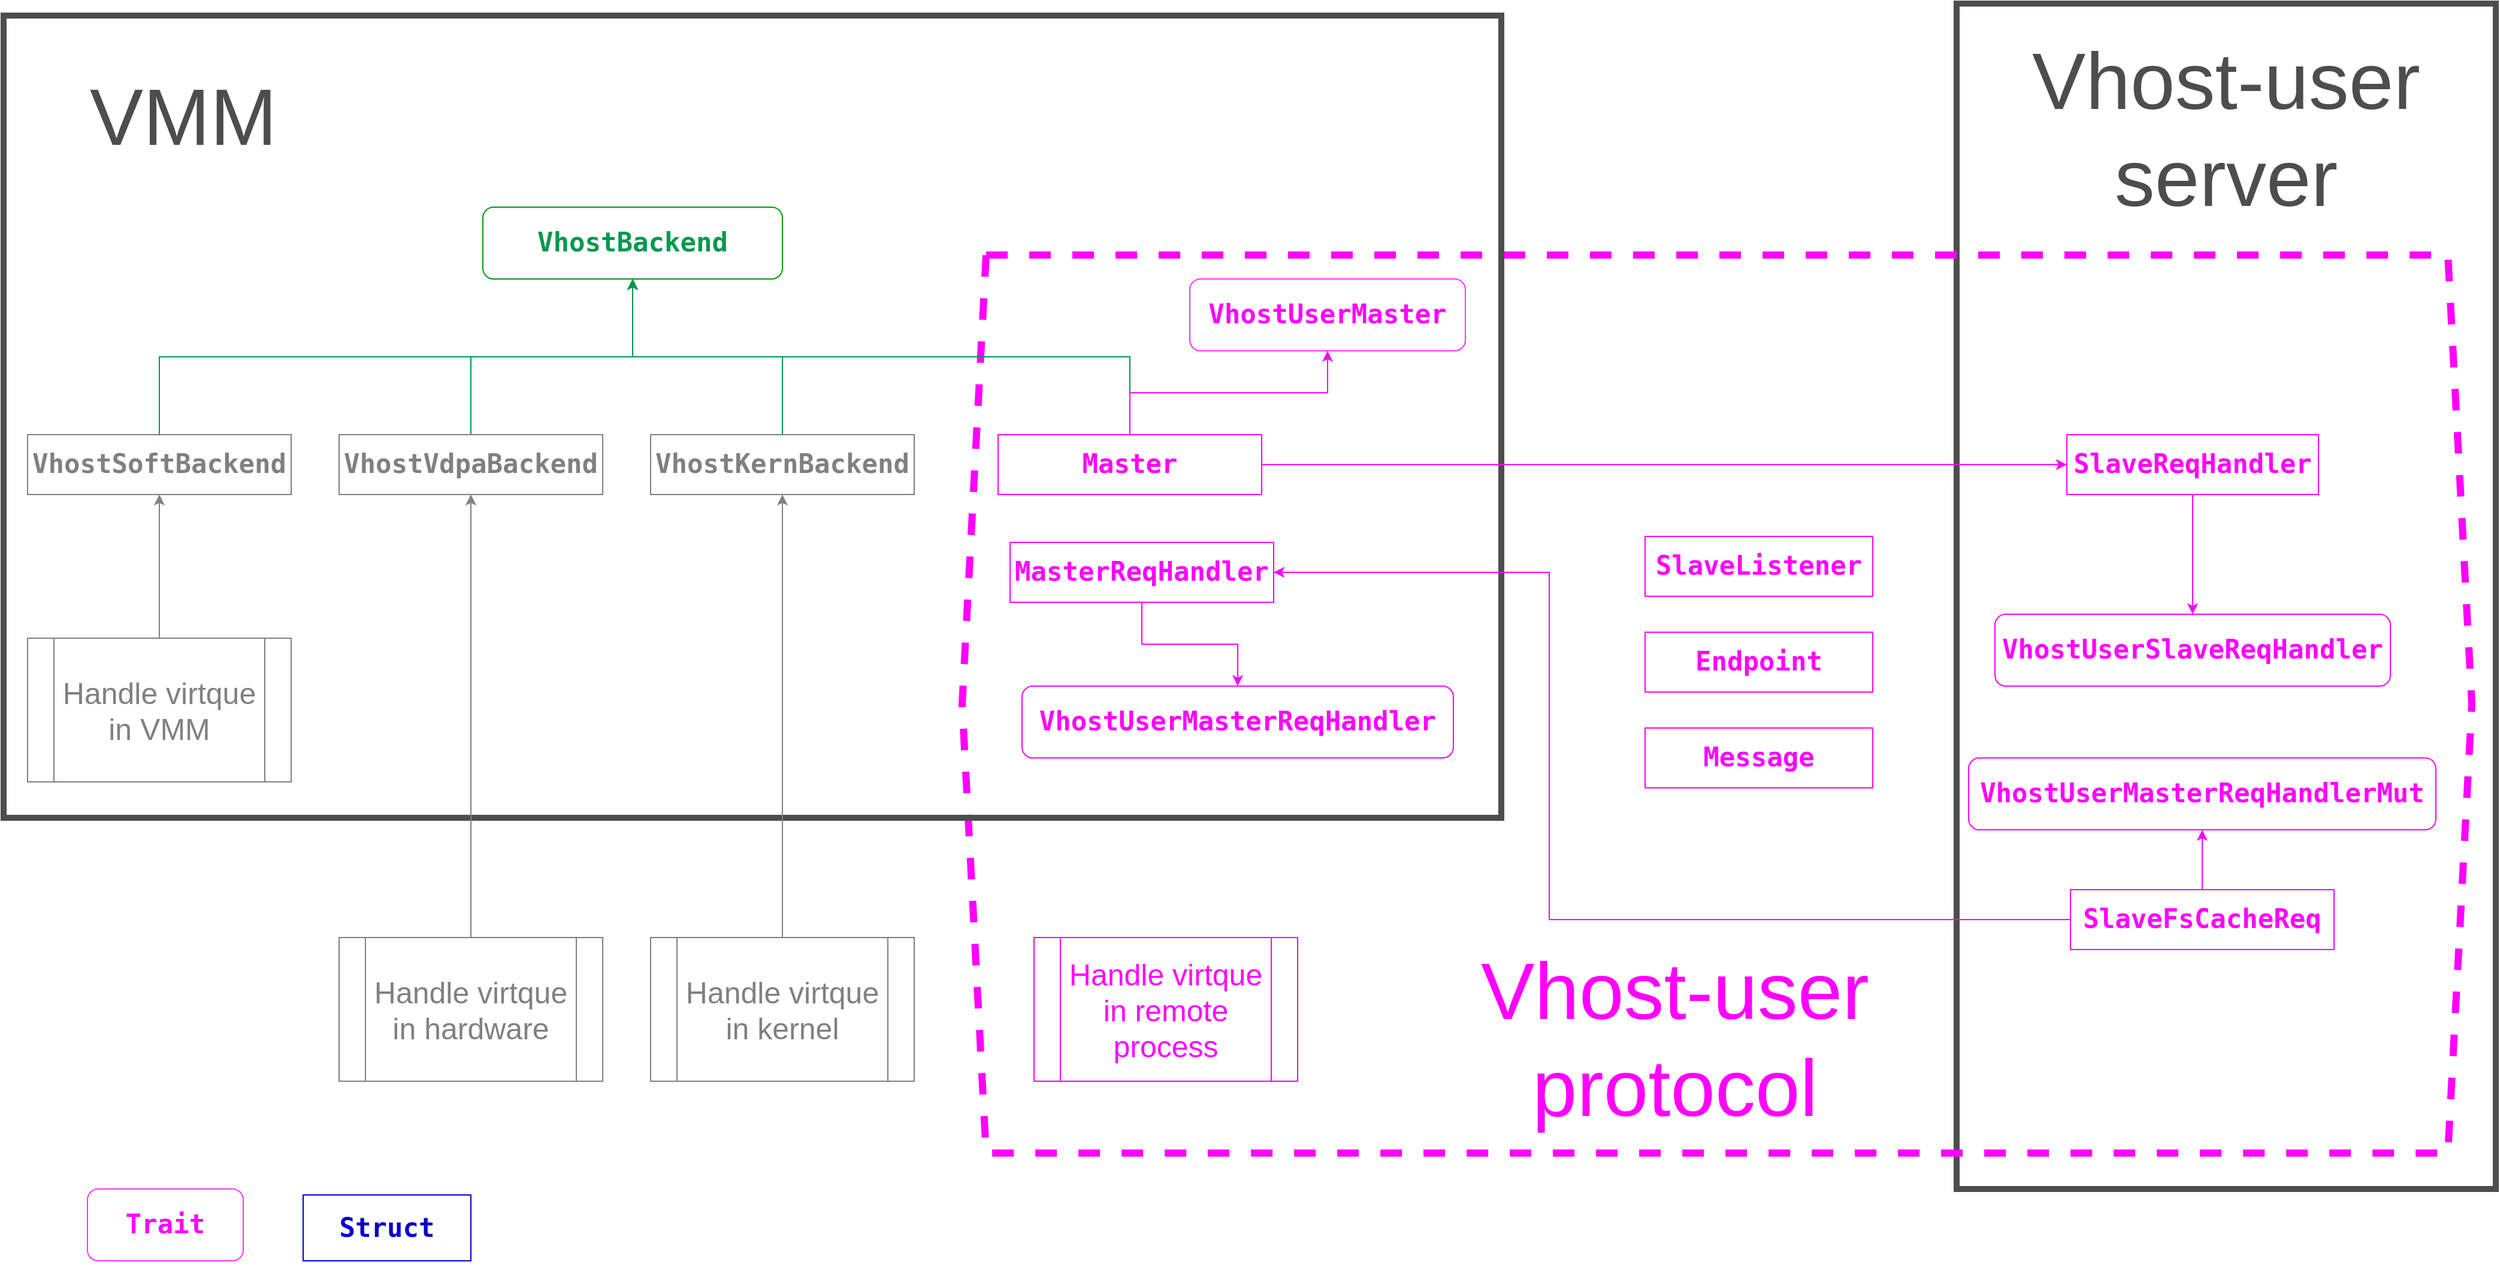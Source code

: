 <mxfile version="15.8.3" type="device"><diagram id="xCgrIAQPDQM0eynUYBOE" name="Page-1"><mxGraphModel dx="3482" dy="1306" grid="1" gridSize="10" guides="1" tooltips="1" connect="1" arrows="1" fold="1" page="1" pageScale="1" pageWidth="850" pageHeight="1100" math="0" shadow="0"><root><mxCell id="0"/><mxCell id="1" parent="0"/><mxCell id="46" value="&lt;br&gt;&lt;br&gt;&lt;br&gt;&lt;br&gt;&lt;br&gt;&lt;br&gt;&lt;br&gt;&lt;br&gt;&lt;br&gt;&lt;br&gt;&lt;br&gt;&lt;br&gt;&lt;br&gt;&lt;br&gt;&lt;br&gt;&lt;br&gt;" style="rounded=0;whiteSpace=wrap;html=1;labelBackgroundColor=none;sketch=0;fontSize=25;fontColor=#FF00FF;fillColor=none;strokeColor=#4D4D4D;strokeWidth=5;" parent="1" vertex="1"><mxGeometry x="1620" y="27" width="450" height="990" as="geometry"/></mxCell><mxCell id="47" value="" style="shape=hexagon;perimeter=hexagonPerimeter2;whiteSpace=wrap;html=1;fixedSize=1;rounded=0;labelBackgroundColor=none;sketch=0;fillColor=none;fontSize=25;dashed=1;strokeWidth=6;fontColor=#FF00FF;strokeColor=#FF00FF;" parent="1" vertex="1"><mxGeometry x="790" y="237" width="1260" height="750" as="geometry"/></mxCell><mxCell id="44" value="" style="rounded=0;whiteSpace=wrap;html=1;labelBackgroundColor=none;sketch=0;fontSize=25;fontColor=#FF00FF;fillColor=none;strokeColor=#4D4D4D;strokeWidth=5;" parent="1" vertex="1"><mxGeometry x="-10" y="37" width="1250" height="670" as="geometry"/></mxCell><mxCell id="2" value="&lt;pre style=&quot;font-family: &amp;quot;jetbrains mono&amp;quot;, monospace; font-size: 16.5pt;&quot;&gt;MasterReqHandler&lt;/pre&gt;" style="rounded=0;whiteSpace=wrap;html=1;fontStyle=1;labelBackgroundColor=none;fontColor=#FF00FF;strokeColor=#FF00FF;" parent="1" vertex="1"><mxGeometry x="830" y="477" width="220" height="50" as="geometry"/></mxCell><mxCell id="4" value="&lt;pre style=&quot;font-size: 16.5pt; font-weight: 700; font-family: &amp;quot;jetbrains mono&amp;quot;, monospace;&quot;&gt;VhostUserMasterReqHandler&lt;/pre&gt;" style="rounded=1;whiteSpace=wrap;html=1;labelBackgroundColor=none;fontColor=#FF00FF;strokeColor=#FF00FF;" parent="1" vertex="1"><mxGeometry x="840" y="597" width="360" height="60" as="geometry"/></mxCell><mxCell id="6" style="edgeStyle=orthogonalEdgeStyle;rounded=0;orthogonalLoop=1;jettySize=auto;html=1;exitX=0;exitY=0.5;exitDx=0;exitDy=0;entryX=1;entryY=0.5;entryDx=0;entryDy=0;labelBackgroundColor=none;fontColor=#FF00FF;strokeColor=#FF00FF;" parent="1" source="5" target="2" edge="1"><mxGeometry relative="1" as="geometry"><Array as="points"><mxPoint x="1280" y="792"/><mxPoint x="1280" y="502"/></Array></mxGeometry></mxCell><mxCell id="5" value="&lt;pre style=&quot;font-family: &amp;quot;jetbrains mono&amp;quot;, monospace; font-size: 16.5pt;&quot;&gt;&lt;pre style=&quot;font-family: &amp;quot;jetbrains mono&amp;quot; , monospace ; font-size: 16.5pt&quot;&gt;SlaveFsCacheReq&lt;/pre&gt;&lt;/pre&gt;" style="rounded=0;whiteSpace=wrap;html=1;fontStyle=1;labelBackgroundColor=none;fontColor=#FF00FF;strokeColor=#FF00FF;" parent="1" vertex="1"><mxGeometry x="1715" y="767" width="220" height="50" as="geometry"/></mxCell><mxCell id="7" value="&lt;pre style=&quot;font-size: 16.5pt; font-weight: 700; font-family: &amp;quot;jetbrains mono&amp;quot;, monospace;&quot;&gt;VhostUserMasterReqHandlerMut&lt;/pre&gt;" style="rounded=1;whiteSpace=wrap;html=1;labelBackgroundColor=none;fontColor=#FF00FF;strokeColor=#FF00FF;" parent="1" vertex="1"><mxGeometry x="1630" y="657" width="390" height="60" as="geometry"/></mxCell><mxCell id="8" style="edgeStyle=orthogonalEdgeStyle;rounded=0;orthogonalLoop=1;jettySize=auto;html=1;exitX=0.5;exitY=1;exitDx=0;exitDy=0;labelBackgroundColor=none;fontColor=#FF00FF;strokeColor=#FF00FF;" parent="1" source="2" target="4" edge="1"><mxGeometry relative="1" as="geometry"><mxPoint x="950" y="657" as="sourcePoint"/><mxPoint x="680" y="717" as="targetPoint"/></mxGeometry></mxCell><mxCell id="10" value="&lt;pre style=&quot;font-family: &amp;quot;jetbrains mono&amp;quot;, monospace; font-size: 16.5pt;&quot;&gt;&lt;pre style=&quot;font-family: &amp;quot;jetbrains mono&amp;quot; , monospace ; font-size: 16.5pt&quot;&gt;SlaveListener&lt;/pre&gt;&lt;/pre&gt;" style="rounded=0;whiteSpace=wrap;html=1;fontStyle=1;labelBackgroundColor=none;fontColor=#FF00FF;strokeColor=#FF00FF;" parent="1" vertex="1"><mxGeometry x="1360" y="472" width="190" height="50" as="geometry"/></mxCell><mxCell id="11" value="&lt;pre style=&quot;font-family: &amp;quot;jetbrains mono&amp;quot;, monospace; font-size: 16.5pt;&quot;&gt;&lt;pre style=&quot;font-family: &amp;quot;jetbrains mono&amp;quot; , monospace ; font-size: 16.5pt&quot;&gt;&lt;pre style=&quot;font-family: &amp;quot;jetbrains mono&amp;quot; , monospace ; font-size: 16.5pt&quot;&gt;SlaveReqHandler&lt;/pre&gt;&lt;/pre&gt;&lt;/pre&gt;" style="rounded=0;whiteSpace=wrap;html=1;fontStyle=1;labelBackgroundColor=none;fontColor=#FF00FF;strokeColor=#FF00FF;" parent="1" vertex="1"><mxGeometry x="1712" y="387" width="210" height="50" as="geometry"/></mxCell><mxCell id="14" value="&lt;pre style=&quot;font-size: 16.5pt; font-weight: 700; font-family: &amp;quot;jetbrains mono&amp;quot;, monospace;&quot;&gt;&lt;pre style=&quot;font-family: &amp;quot;jetbrains mono&amp;quot;, monospace; font-size: 16.5pt;&quot;&gt;VhostUserSlaveReqHandler&lt;/pre&gt;&lt;/pre&gt;" style="rounded=1;whiteSpace=wrap;html=1;labelBackgroundColor=none;fontColor=#FF00FF;strokeColor=#FF00FF;" parent="1" vertex="1"><mxGeometry x="1652" y="537" width="330" height="60" as="geometry"/></mxCell><mxCell id="15" style="edgeStyle=orthogonalEdgeStyle;rounded=0;orthogonalLoop=1;jettySize=auto;html=1;exitX=0.5;exitY=1;exitDx=0;exitDy=0;entryX=0.5;entryY=0;entryDx=0;entryDy=0;labelBackgroundColor=none;fontColor=#FF00FF;strokeColor=#FF00FF;" parent="1" source="11" target="14" edge="1"><mxGeometry relative="1" as="geometry"><mxPoint x="1202" y="567" as="sourcePoint"/><mxPoint x="1202" y="667" as="targetPoint"/></mxGeometry></mxCell><mxCell id="16" value="&lt;pre style=&quot;font-size: 16.5pt; font-weight: 700; font-family: &amp;quot;jetbrains mono&amp;quot;, monospace;&quot;&gt;VhostBackend&lt;/pre&gt;" style="rounded=1;whiteSpace=wrap;html=1;labelBackgroundColor=none;fontColor=#00994D;strokeColor=#009900;" parent="1" vertex="1"><mxGeometry x="390" y="197" width="250" height="60" as="geometry"/></mxCell><mxCell id="17" value="&lt;pre style=&quot;font-family: &amp;quot;jetbrains mono&amp;quot;, monospace; font-size: 16.5pt;&quot;&gt;VhostKernBackend&lt;/pre&gt;" style="rounded=0;whiteSpace=wrap;html=1;fontStyle=1;labelBackgroundColor=none;strokeColor=#808080;fontColor=#808080;" parent="1" vertex="1"><mxGeometry x="530" y="387" width="220" height="50" as="geometry"/></mxCell><mxCell id="18" value="&lt;pre style=&quot;font-family: &amp;quot;jetbrains mono&amp;quot;, monospace; font-size: 16.5pt;&quot;&gt;VhostVdpaBackend&lt;/pre&gt;" style="rounded=0;whiteSpace=wrap;html=1;fontStyle=1;labelBackgroundColor=none;fontColor=#808080;strokeColor=#808080;" parent="1" vertex="1"><mxGeometry x="270" y="387" width="220" height="50" as="geometry"/></mxCell><mxCell id="19" value="&lt;pre style=&quot;font-family: &amp;quot;jetbrains mono&amp;quot; , monospace ; font-size: 16.5pt&quot;&gt;Master&lt;/pre&gt;" style="rounded=0;whiteSpace=wrap;html=1;fontStyle=1;labelBackgroundColor=none;fontColor=#FF00FF;strokeColor=#FF00FF;" parent="1" vertex="1"><mxGeometry x="820" y="387" width="220" height="50" as="geometry"/></mxCell><mxCell id="20" value="&lt;pre style=&quot;font-family: &amp;quot;jetbrains mono&amp;quot; , monospace ; font-size: 16.5pt&quot;&gt;VhostSoftBackend&lt;/pre&gt;" style="rounded=0;whiteSpace=wrap;html=1;fontStyle=1;labelBackgroundColor=none;fontColor=#808080;strokeColor=#808080;" parent="1" vertex="1"><mxGeometry x="10" y="387" width="220" height="50" as="geometry"/></mxCell><mxCell id="21" value="Handle virtque in VMM" style="shape=process;whiteSpace=wrap;html=1;backgroundOutline=1;rounded=0;labelBackgroundColor=none;sketch=0;fontSize=25;fontColor=#808080;strokeColor=#808080;" parent="1" vertex="1"><mxGeometry x="10" y="557" width="220" height="120" as="geometry"/></mxCell><mxCell id="23" value="Handle virtque in hardware" style="shape=process;whiteSpace=wrap;html=1;backgroundOutline=1;rounded=0;labelBackgroundColor=none;sketch=0;fontSize=25;fontColor=#808080;strokeColor=#808080;" parent="1" vertex="1"><mxGeometry x="270" y="807" width="220" height="120" as="geometry"/></mxCell><mxCell id="24" value="Handle virtque in kernel" style="shape=process;whiteSpace=wrap;html=1;backgroundOutline=1;rounded=0;labelBackgroundColor=none;sketch=0;fontSize=25;strokeColor=#808080;fontColor=#808080;" parent="1" vertex="1"><mxGeometry x="530" y="807" width="220" height="120" as="geometry"/></mxCell><mxCell id="25" style="edgeStyle=orthogonalEdgeStyle;rounded=0;orthogonalLoop=1;jettySize=auto;html=1;exitX=0.5;exitY=0;exitDx=0;exitDy=0;labelBackgroundColor=none;entryX=0.5;entryY=1;entryDx=0;entryDy=0;strokeColor=#808080;" parent="1" source="24" target="17" edge="1"><mxGeometry relative="1" as="geometry"><mxPoint x="930" y="647" as="sourcePoint"/><mxPoint x="930" y="747" as="targetPoint"/></mxGeometry></mxCell><mxCell id="26" style="edgeStyle=orthogonalEdgeStyle;rounded=0;orthogonalLoop=1;jettySize=auto;html=1;exitX=1;exitY=0.5;exitDx=0;exitDy=0;labelBackgroundColor=none;entryX=0;entryY=0.5;entryDx=0;entryDy=0;fontColor=#FF00FF;strokeColor=#FF00FF;" parent="1" source="19" target="11" edge="1"><mxGeometry relative="1" as="geometry"><mxPoint x="840" y="917" as="sourcePoint"/><mxPoint x="840" y="1017" as="targetPoint"/></mxGeometry></mxCell><mxCell id="27" style="edgeStyle=orthogonalEdgeStyle;rounded=0;orthogonalLoop=1;jettySize=auto;html=1;exitX=0.5;exitY=0;exitDx=0;exitDy=0;labelBackgroundColor=none;entryX=0.5;entryY=1;entryDx=0;entryDy=0;fontColor=#808080;strokeColor=#808080;" parent="1" source="23" target="18" edge="1"><mxGeometry relative="1" as="geometry"><mxPoint x="420" y="807" as="sourcePoint"/><mxPoint x="420" y="907" as="targetPoint"/></mxGeometry></mxCell><mxCell id="28" style="edgeStyle=orthogonalEdgeStyle;rounded=0;orthogonalLoop=1;jettySize=auto;html=1;exitX=0.5;exitY=0;exitDx=0;exitDy=0;labelBackgroundColor=none;entryX=0.5;entryY=1;entryDx=0;entryDy=0;fontColor=#808080;strokeColor=#808080;" parent="1" source="21" target="20" edge="1"><mxGeometry relative="1" as="geometry"><mxPoint x="240" y="857" as="sourcePoint"/><mxPoint x="240" y="957" as="targetPoint"/></mxGeometry></mxCell><mxCell id="30" style="edgeStyle=orthogonalEdgeStyle;rounded=0;orthogonalLoop=1;jettySize=auto;html=1;exitX=0.5;exitY=0;exitDx=0;exitDy=0;labelBackgroundColor=none;entryX=0.5;entryY=1;entryDx=0;entryDy=0;strokeColor=#00994D;" parent="1" source="20" target="16" edge="1"><mxGeometry relative="1" as="geometry"><mxPoint x="910" y="647" as="sourcePoint"/><mxPoint x="910" y="747" as="targetPoint"/></mxGeometry></mxCell><mxCell id="31" style="edgeStyle=orthogonalEdgeStyle;rounded=0;orthogonalLoop=1;jettySize=auto;html=1;exitX=0.5;exitY=0;exitDx=0;exitDy=0;labelBackgroundColor=none;strokeColor=#00994D;entryX=0.5;entryY=1;entryDx=0;entryDy=0;" parent="1" source="18" target="16" edge="1"><mxGeometry relative="1" as="geometry"><mxPoint x="1000" y="177" as="sourcePoint"/><mxPoint x="530" y="227" as="targetPoint"/></mxGeometry></mxCell><mxCell id="32" style="edgeStyle=orthogonalEdgeStyle;rounded=0;orthogonalLoop=1;jettySize=auto;html=1;exitX=0.5;exitY=0;exitDx=0;exitDy=0;labelBackgroundColor=none;entryX=0.5;entryY=1;entryDx=0;entryDy=0;strokeColor=#00994D;" parent="1" source="17" target="16" edge="1"><mxGeometry relative="1" as="geometry"><mxPoint x="1010" y="127" as="sourcePoint"/><mxPoint x="1505" y="-73" as="targetPoint"/></mxGeometry></mxCell><mxCell id="35" value="&lt;pre style=&quot;font-family: &amp;quot;jetbrains mono&amp;quot; , monospace ; font-size: 16.5pt&quot;&gt;&lt;pre style=&quot;font-family: &amp;quot;jetbrains mono&amp;quot; , monospace ; font-size: 16.5pt&quot;&gt;Endpoint&lt;/pre&gt;&lt;/pre&gt;" style="rounded=0;whiteSpace=wrap;html=1;fontStyle=1;labelBackgroundColor=none;fontColor=#FF00FF;strokeColor=#FF00FF;" parent="1" vertex="1"><mxGeometry x="1360" y="552" width="190" height="50" as="geometry"/></mxCell><mxCell id="36" value="&lt;pre style=&quot;font-family: &amp;quot;jetbrains mono&amp;quot; , monospace ; font-size: 16.5pt&quot;&gt;&lt;pre style=&quot;font-family: &amp;quot;jetbrains mono&amp;quot; , monospace ; font-size: 16.5pt&quot;&gt;Message&lt;/pre&gt;&lt;/pre&gt;" style="rounded=0;whiteSpace=wrap;html=1;fontStyle=1;labelBackgroundColor=none;fontColor=#FF00FF;strokeColor=#FF00FF;" parent="1" vertex="1"><mxGeometry x="1360" y="632" width="190" height="50" as="geometry"/></mxCell><mxCell id="37" value="&lt;pre style=&quot;font-size: 16.5pt ; font-weight: 700 ; font-family: &amp;quot;jetbrains mono&amp;quot; , monospace&quot;&gt;&lt;pre style=&quot;font-family: &amp;quot;jetbrains mono&amp;quot; , monospace ; font-size: 16.5pt&quot;&gt;VhostUserMaster&lt;/pre&gt;&lt;/pre&gt;" style="rounded=1;whiteSpace=wrap;html=1;labelBackgroundColor=none;strokeColor=#FF33FF;fontColor=#FF00FF;" parent="1" vertex="1"><mxGeometry x="980" y="257" width="230" height="60" as="geometry"/></mxCell><mxCell id="38" style="edgeStyle=orthogonalEdgeStyle;rounded=0;orthogonalLoop=1;jettySize=auto;html=1;exitX=0.5;exitY=0;exitDx=0;exitDy=0;labelBackgroundColor=none;entryX=0.5;entryY=1;entryDx=0;entryDy=0;strokeColor=#00994D;" parent="1" source="19" target="16" edge="1"><mxGeometry relative="1" as="geometry"><mxPoint x="1030" y="527" as="sourcePoint"/><mxPoint x="515" y="257" as="targetPoint"/></mxGeometry></mxCell><mxCell id="39" value="Handle virtque in remote process" style="shape=process;whiteSpace=wrap;html=1;backgroundOutline=1;rounded=0;labelBackgroundColor=none;sketch=0;fontSize=25;fontColor=#FF00FF;strokeColor=#FF00FF;" parent="1" vertex="1"><mxGeometry x="850" y="807" width="220" height="120" as="geometry"/></mxCell><mxCell id="41" style="edgeStyle=orthogonalEdgeStyle;rounded=0;orthogonalLoop=1;jettySize=auto;html=1;exitX=0.5;exitY=0;exitDx=0;exitDy=0;entryX=0.5;entryY=1;entryDx=0;entryDy=0;labelBackgroundColor=none;fontColor=#FF00FF;strokeColor=#FF00FF;" parent="1" source="5" target="7" edge="1"><mxGeometry relative="1" as="geometry"><mxPoint x="1860" y="187" as="sourcePoint"/><mxPoint x="1860" y="267" as="targetPoint"/></mxGeometry></mxCell><mxCell id="43" style="edgeStyle=orthogonalEdgeStyle;rounded=0;orthogonalLoop=1;jettySize=auto;html=1;exitX=0.5;exitY=0;exitDx=0;exitDy=0;labelBackgroundColor=none;entryX=0.5;entryY=1;entryDx=0;entryDy=0;strokeColor=#FF00FF;" parent="1" source="19" target="37" edge="1"><mxGeometry relative="1" as="geometry"><mxPoint x="1430" y="187" as="sourcePoint"/><mxPoint x="2102" y="187" as="targetPoint"/></mxGeometry></mxCell><mxCell id="49" value="&lt;pre style=&quot;font-size: 16.5pt ; font-weight: 700 ; font-family: &amp;#34;jetbrains mono&amp;#34; , monospace&quot;&gt;&lt;pre style=&quot;font-family: &amp;#34;jetbrains mono&amp;#34; , monospace ; font-size: 16.5pt&quot;&gt;Trait&lt;/pre&gt;&lt;/pre&gt;" style="rounded=1;whiteSpace=wrap;html=1;labelBackgroundColor=none;strokeColor=#FF33FF;fontColor=#FF00FF;" parent="1" vertex="1"><mxGeometry x="60" y="1017" width="130" height="60" as="geometry"/></mxCell><mxCell id="51" value="Vhost-user protocol" style="rounded=1;whiteSpace=wrap;html=1;dashed=1;labelBackgroundColor=none;sketch=0;strokeWidth=5;fontSize=67;fontColor=#FF00FF;fillColor=none;strokeColor=none;" parent="1" vertex="1"><mxGeometry x="1220" y="817" width="330" height="150" as="geometry"/></mxCell><mxCell id="52" value="Vhost-user server" style="rounded=1;whiteSpace=wrap;html=1;dashed=1;labelBackgroundColor=none;sketch=0;strokeWidth=5;fontSize=67;fillColor=none;strokeColor=none;fontColor=#4D4D4D;" parent="1" vertex="1"><mxGeometry x="1680" y="57" width="330" height="150" as="geometry"/></mxCell><mxCell id="53" value="VMM" style="rounded=1;whiteSpace=wrap;html=1;dashed=1;labelBackgroundColor=none;sketch=0;strokeWidth=5;fontSize=67;fillColor=none;strokeColor=none;fontColor=#4D4D4D;" parent="1" vertex="1"><mxGeometry x="20" y="47" width="240" height="150" as="geometry"/></mxCell><mxCell id="54" value="&lt;pre style=&quot;font-family: &amp;#34;jetbrains mono&amp;#34; , monospace ; font-size: 16.5pt&quot;&gt;Struct&lt;/pre&gt;" style="rounded=0;whiteSpace=wrap;html=1;fontStyle=1;labelBackgroundColor=none;strokeColor=#0000CC;fontColor=#0000CC;" parent="1" vertex="1"><mxGeometry x="240" y="1022" width="140" height="55" as="geometry"/></mxCell></root></mxGraphModel></diagram></mxfile>